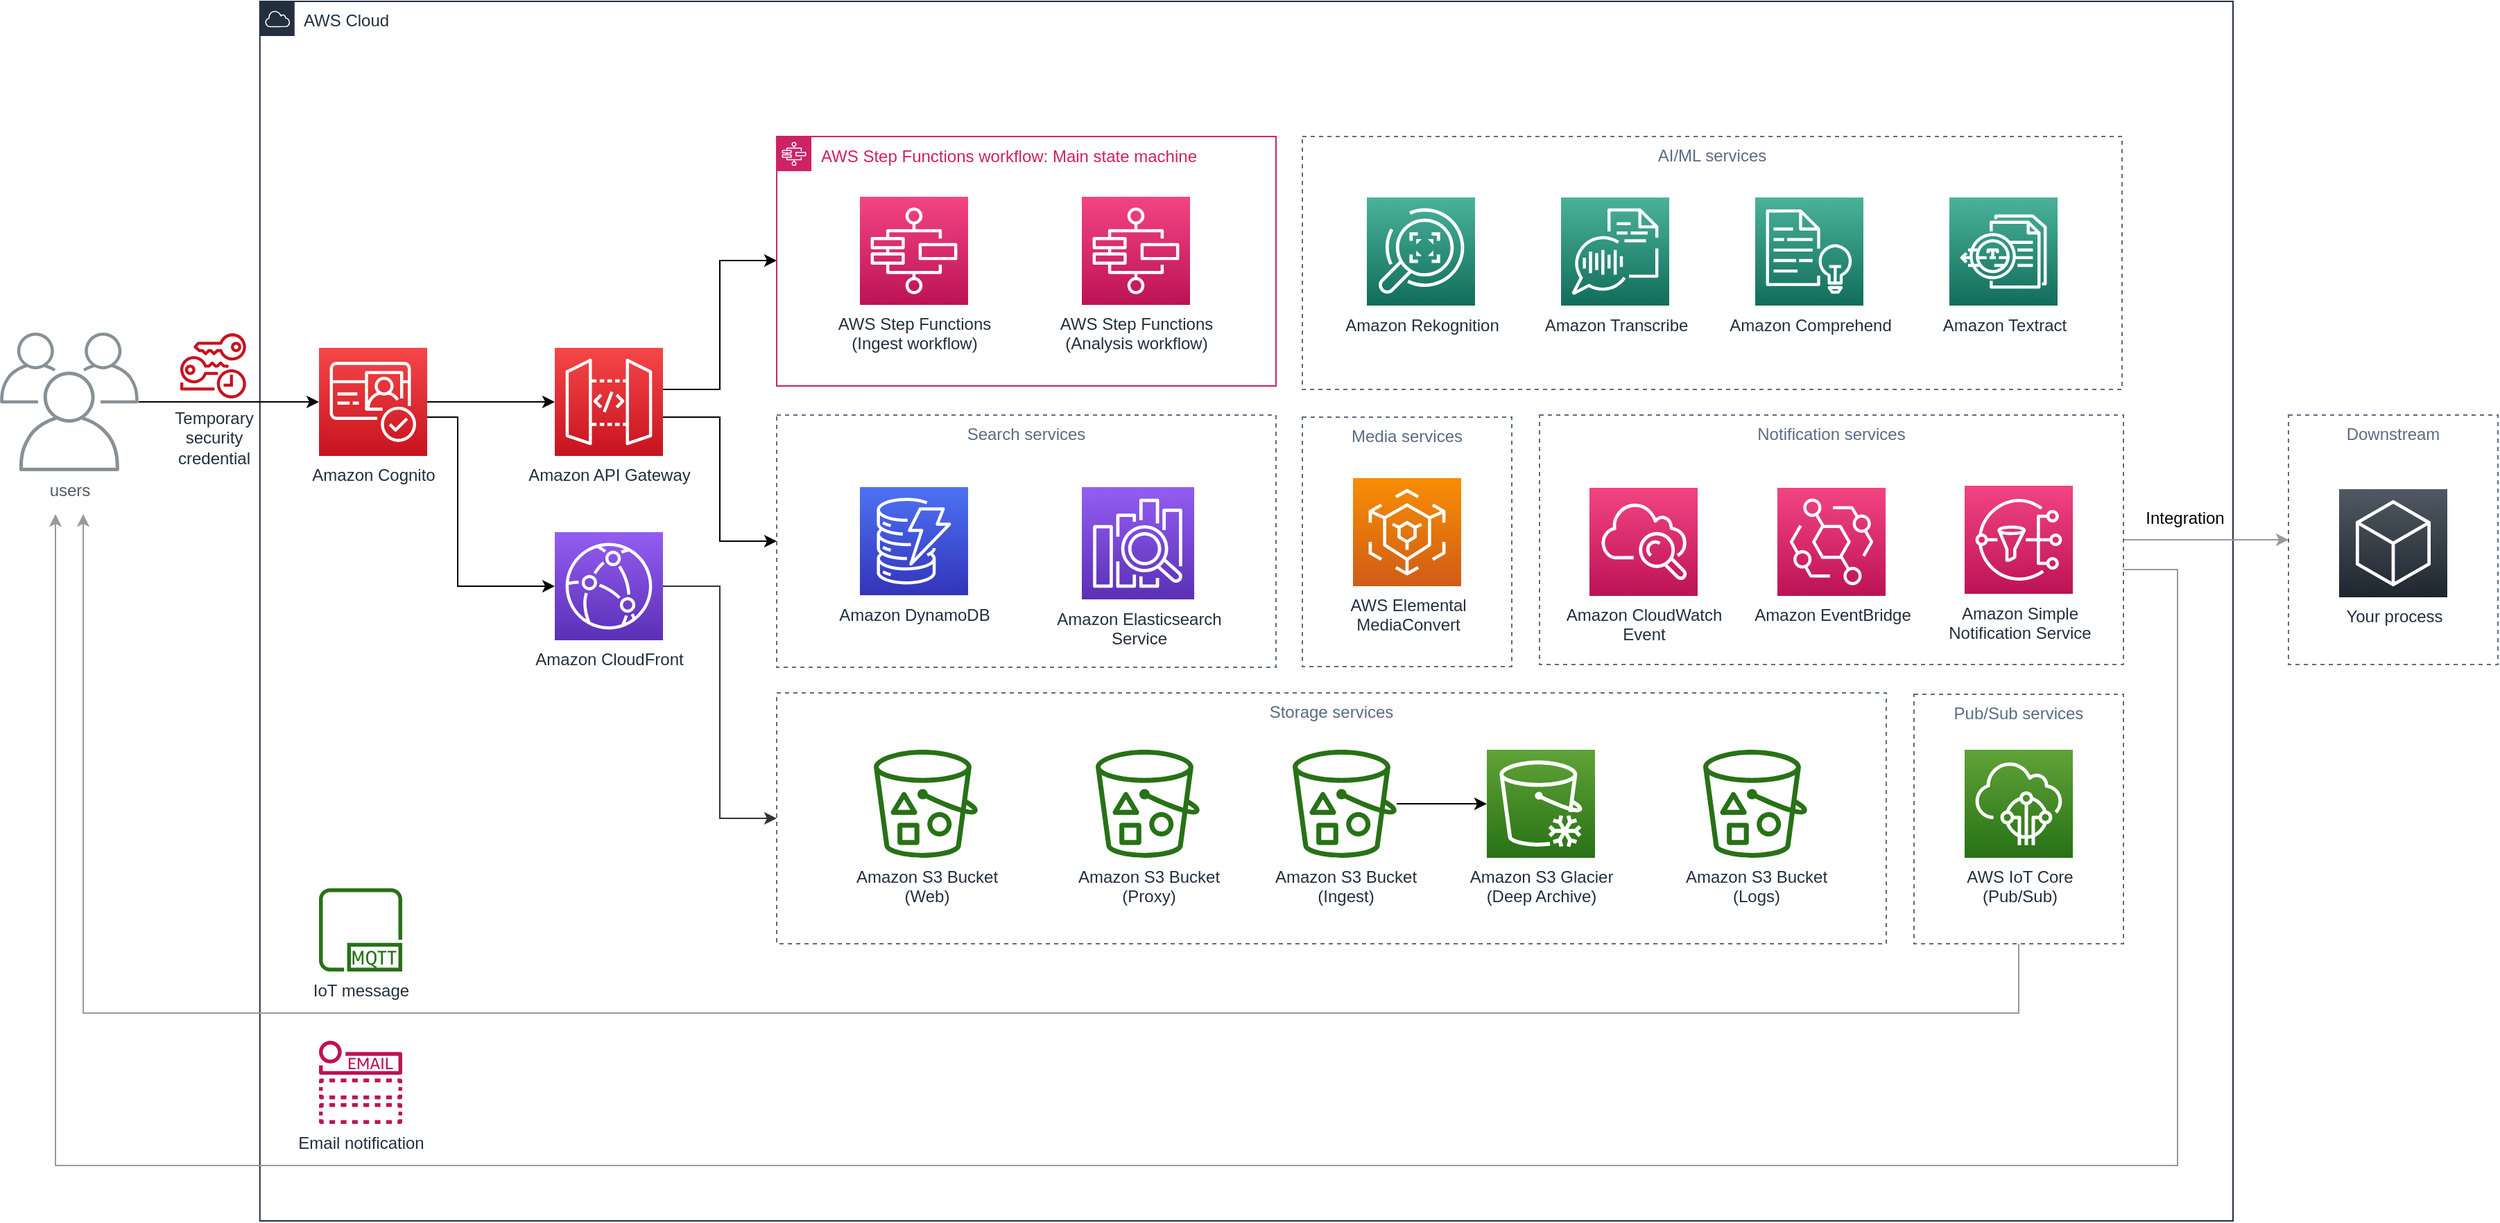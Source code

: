 <mxfile version="12.4.8" type="device"><diagram id="veZktnOtBu2wqBwS9XZL" name="overall"><mxGraphModel dx="2587" dy="2003" grid="1" gridSize="10" guides="1" tooltips="1" connect="1" arrows="1" fold="1" page="1" pageScale="1" pageWidth="850" pageHeight="1100" math="0" shadow="0"><root><mxCell id="0"/><mxCell id="1" parent="0"/><mxCell id="vOH0JEeucdyaBJCtwcMW-63" value="AWS Cloud" style="points=[[0,0],[0.25,0],[0.5,0],[0.75,0],[1,0],[1,0.25],[1,0.5],[1,0.75],[1,1],[0.75,1],[0.5,1],[0.25,1],[0,1],[0,0.75],[0,0.5],[0,0.25]];outlineConnect=0;gradientColor=none;html=1;whiteSpace=wrap;fontSize=12;fontStyle=0;shape=mxgraph.aws4.group;grIcon=mxgraph.aws4.group_aws_cloud;strokeColor=#232F3E;fillColor=none;verticalAlign=top;align=left;spacingLeft=30;fontColor=#232F3E;dashed=0;" vertex="1" parent="1"><mxGeometry x="97.38" y="-50" width="1422.62" height="880" as="geometry"/></mxCell><mxCell id="vOH0JEeucdyaBJCtwcMW-31" value="Storage services" style="fillColor=none;strokeColor=#5A6C86;dashed=1;verticalAlign=top;fontStyle=0;fontColor=#5A6C86;" vertex="1" parent="1"><mxGeometry x="470" y="449" width="800" height="181" as="geometry"/></mxCell><mxCell id="vOH0JEeucdyaBJCtwcMW-40" style="edgeStyle=orthogonalEdgeStyle;rounded=0;orthogonalLoop=1;jettySize=auto;html=1;" edge="1" parent="1" source="vOH0JEeucdyaBJCtwcMW-2" target="vOH0JEeucdyaBJCtwcMW-3"><mxGeometry relative="1" as="geometry"/></mxCell><mxCell id="vOH0JEeucdyaBJCtwcMW-41" style="edgeStyle=orthogonalEdgeStyle;rounded=0;orthogonalLoop=1;jettySize=auto;html=1;" edge="1" parent="1" source="vOH0JEeucdyaBJCtwcMW-2" target="vOH0JEeucdyaBJCtwcMW-30"><mxGeometry relative="1" as="geometry"><Array as="points"><mxPoint x="240" y="250"/><mxPoint x="240" y="372"/></Array></mxGeometry></mxCell><mxCell id="vOH0JEeucdyaBJCtwcMW-2" value="Amazon Cognito" style="outlineConnect=0;fontColor=#232F3E;gradientColor=#F54749;gradientDirection=north;fillColor=#C7131F;strokeColor=#ffffff;dashed=0;verticalLabelPosition=bottom;verticalAlign=top;align=center;html=1;fontSize=12;fontStyle=0;aspect=fixed;shape=mxgraph.aws4.resourceIcon;resIcon=mxgraph.aws4.cognito;" vertex="1" parent="1"><mxGeometry x="140" y="200" width="78" height="78" as="geometry"/></mxCell><mxCell id="vOH0JEeucdyaBJCtwcMW-42" style="edgeStyle=orthogonalEdgeStyle;rounded=0;orthogonalLoop=1;jettySize=auto;html=1;" edge="1" parent="1" source="vOH0JEeucdyaBJCtwcMW-3" target="vOH0JEeucdyaBJCtwcMW-5"><mxGeometry relative="1" as="geometry"><Array as="points"><mxPoint x="429" y="230"/><mxPoint x="429" y="137"/></Array></mxGeometry></mxCell><mxCell id="vOH0JEeucdyaBJCtwcMW-43" style="edgeStyle=orthogonalEdgeStyle;rounded=0;orthogonalLoop=1;jettySize=auto;html=1;entryX=0;entryY=0.5;entryDx=0;entryDy=0;" edge="1" parent="1" source="vOH0JEeucdyaBJCtwcMW-3" target="vOH0JEeucdyaBJCtwcMW-10"><mxGeometry relative="1" as="geometry"><Array as="points"><mxPoint x="429" y="250"/><mxPoint x="429" y="340"/></Array></mxGeometry></mxCell><mxCell id="vOH0JEeucdyaBJCtwcMW-3" value="Amazon API Gateway" style="outlineConnect=0;fontColor=#232F3E;gradientColor=#F54749;gradientDirection=north;fillColor=#C7131F;strokeColor=#ffffff;dashed=0;verticalLabelPosition=bottom;verticalAlign=top;align=center;html=1;fontSize=12;fontStyle=0;aspect=fixed;shape=mxgraph.aws4.resourceIcon;resIcon=mxgraph.aws4.api_gateway;" vertex="1" parent="1"><mxGeometry x="310" y="200" width="78" height="78" as="geometry"/></mxCell><mxCell id="vOH0JEeucdyaBJCtwcMW-39" style="edgeStyle=orthogonalEdgeStyle;rounded=0;orthogonalLoop=1;jettySize=auto;html=1;" edge="1" parent="1" source="vOH0JEeucdyaBJCtwcMW-9" target="vOH0JEeucdyaBJCtwcMW-2"><mxGeometry relative="1" as="geometry"/></mxCell><mxCell id="vOH0JEeucdyaBJCtwcMW-9" value="users" style="outlineConnect=0;gradientColor=none;fontColor=#545B64;strokeColor=none;fillColor=#879196;dashed=0;verticalLabelPosition=bottom;verticalAlign=top;align=center;html=1;fontSize=12;fontStyle=0;aspect=fixed;shape=mxgraph.aws4.illustration_users;pointerEvents=1" vertex="1" parent="1"><mxGeometry x="-90" y="189" width="100" height="100" as="geometry"/></mxCell><mxCell id="vOH0JEeucdyaBJCtwcMW-61" style="edgeStyle=orthogonalEdgeStyle;rounded=0;orthogonalLoop=1;jettySize=auto;html=1;entryX=0;entryY=0.5;entryDx=0;entryDy=0;strokeColor=#333333;" edge="1" parent="1" source="vOH0JEeucdyaBJCtwcMW-30" target="vOH0JEeucdyaBJCtwcMW-31"><mxGeometry relative="1" as="geometry"/></mxCell><mxCell id="vOH0JEeucdyaBJCtwcMW-30" value="Amazon CloudFront" style="outlineConnect=0;fontColor=#232F3E;gradientColor=#945DF2;gradientDirection=north;fillColor=#5A30B5;strokeColor=#ffffff;dashed=0;verticalLabelPosition=bottom;verticalAlign=top;align=center;html=1;fontSize=12;fontStyle=0;aspect=fixed;shape=mxgraph.aws4.resourceIcon;resIcon=mxgraph.aws4.cloudfront;" vertex="1" parent="1"><mxGeometry x="310" y="333" width="78" height="78" as="geometry"/></mxCell><mxCell id="vOH0JEeucdyaBJCtwcMW-36" value="" style="group" vertex="1" connectable="0" parent="1"><mxGeometry x="470" y="47.5" width="360" height="180" as="geometry"/></mxCell><mxCell id="vOH0JEeucdyaBJCtwcMW-4" value="AWS Step Functions&lt;br&gt;(Ingest workflow)" style="outlineConnect=0;fontColor=#232F3E;gradientColor=#F34482;gradientDirection=north;fillColor=#BC1356;strokeColor=#ffffff;dashed=0;verticalLabelPosition=bottom;verticalAlign=top;align=center;html=1;fontSize=12;fontStyle=0;aspect=fixed;shape=mxgraph.aws4.resourceIcon;resIcon=mxgraph.aws4.step_functions;" vertex="1" parent="vOH0JEeucdyaBJCtwcMW-36"><mxGeometry x="60" y="43.5" width="78" height="78" as="geometry"/></mxCell><mxCell id="vOH0JEeucdyaBJCtwcMW-5" value="AWS Step Functions workflow: Main state machine" style="points=[[0,0],[0.25,0],[0.5,0],[0.75,0],[1,0],[1,0.25],[1,0.5],[1,0.75],[1,1],[0.75,1],[0.5,1],[0.25,1],[0,1],[0,0.75],[0,0.5],[0,0.25]];outlineConnect=0;gradientColor=none;html=1;whiteSpace=wrap;fontSize=12;fontStyle=0;shape=mxgraph.aws4.group;grIcon=mxgraph.aws4.group_aws_step_functions_workflow;strokeColor=#CD2264;fillColor=none;verticalAlign=top;align=left;spacingLeft=30;fontColor=#CD2264;dashed=0;" vertex="1" parent="vOH0JEeucdyaBJCtwcMW-36"><mxGeometry width="360" height="180" as="geometry"/></mxCell><mxCell id="vOH0JEeucdyaBJCtwcMW-6" value="AWS Step Functions&lt;br&gt;(Analysis workflow)" style="outlineConnect=0;fontColor=#232F3E;gradientColor=#F34482;gradientDirection=north;fillColor=#BC1356;strokeColor=#ffffff;dashed=0;verticalLabelPosition=bottom;verticalAlign=top;align=center;html=1;fontSize=12;fontStyle=0;aspect=fixed;shape=mxgraph.aws4.resourceIcon;resIcon=mxgraph.aws4.step_functions;" vertex="1" parent="vOH0JEeucdyaBJCtwcMW-36"><mxGeometry x="220" y="43.5" width="78" height="78" as="geometry"/></mxCell><mxCell id="vOH0JEeucdyaBJCtwcMW-37" value="" style="group" vertex="1" connectable="0" parent="1"><mxGeometry x="470" y="248.5" width="360" height="182" as="geometry"/></mxCell><mxCell id="vOH0JEeucdyaBJCtwcMW-10" value="Search services" style="fillColor=none;strokeColor=#5A6C86;dashed=1;verticalAlign=top;fontStyle=0;fontColor=#5A6C86;" vertex="1" parent="vOH0JEeucdyaBJCtwcMW-37"><mxGeometry width="360" height="182" as="geometry"/></mxCell><mxCell id="vOH0JEeucdyaBJCtwcMW-7" value="Amazon DynamoDB" style="outlineConnect=0;fontColor=#232F3E;gradientColor=#4D72F3;gradientDirection=north;fillColor=#3334B9;strokeColor=#ffffff;dashed=0;verticalLabelPosition=bottom;verticalAlign=top;align=center;html=1;fontSize=12;fontStyle=0;aspect=fixed;shape=mxgraph.aws4.resourceIcon;resIcon=mxgraph.aws4.dynamodb;" vertex="1" parent="vOH0JEeucdyaBJCtwcMW-37"><mxGeometry x="60" y="52" width="78" height="78" as="geometry"/></mxCell><mxCell id="vOH0JEeucdyaBJCtwcMW-8" value="Amazon Elasticsearch&lt;br&gt;Service" style="outlineConnect=0;fontColor=#232F3E;gradientColor=#945DF2;gradientDirection=north;fillColor=#5A30B5;strokeColor=#ffffff;dashed=0;verticalLabelPosition=bottom;verticalAlign=top;align=center;html=1;fontSize=12;fontStyle=0;aspect=fixed;shape=mxgraph.aws4.resourceIcon;resIcon=mxgraph.aws4.elasticsearch_service;" vertex="1" parent="vOH0JEeucdyaBJCtwcMW-37"><mxGeometry x="220" y="52" width="81" height="81" as="geometry"/></mxCell><mxCell id="vOH0JEeucdyaBJCtwcMW-38" value="Temporary&lt;br&gt;security&lt;br&gt;credential" style="outlineConnect=0;fontColor=#232F3E;gradientColor=none;fillColor=#C7131F;strokeColor=none;dashed=0;verticalLabelPosition=bottom;verticalAlign=top;align=center;html=1;fontSize=12;fontStyle=0;aspect=fixed;pointerEvents=1;shape=mxgraph.aws4.temporary_security_credential;" vertex="1" parent="1"><mxGeometry x="40" y="189" width="47.38" height="48" as="geometry"/></mxCell><mxCell id="vOH0JEeucdyaBJCtwcMW-17" value="Amazon S3 Glacier&lt;br&gt;(Deep Archive)" style="outlineConnect=0;fontColor=#232F3E;gradientColor=#60A337;gradientDirection=north;fillColor=#277116;strokeColor=#ffffff;dashed=0;verticalLabelPosition=bottom;verticalAlign=top;align=center;html=1;fontSize=12;fontStyle=0;aspect=fixed;shape=mxgraph.aws4.resourceIcon;resIcon=mxgraph.aws4.glacier;" vertex="1" parent="1"><mxGeometry x="982" y="490" width="78" height="78" as="geometry"/></mxCell><mxCell id="vOH0JEeucdyaBJCtwcMW-29" style="edgeStyle=orthogonalEdgeStyle;rounded=0;orthogonalLoop=1;jettySize=auto;html=1;" edge="1" parent="1" source="vOH0JEeucdyaBJCtwcMW-25" target="vOH0JEeucdyaBJCtwcMW-17"><mxGeometry relative="1" as="geometry"/></mxCell><mxCell id="vOH0JEeucdyaBJCtwcMW-25" value="Amazon S3 Bucket&lt;br&gt;(Ingest)" style="outlineConnect=0;fontColor=#232F3E;gradientColor=none;fillColor=#277116;strokeColor=none;dashed=0;verticalLabelPosition=bottom;verticalAlign=top;align=center;html=1;fontSize=12;fontStyle=0;aspect=fixed;pointerEvents=1;shape=mxgraph.aws4.bucket_with_objects;" vertex="1" parent="1"><mxGeometry x="842" y="490" width="75" height="78" as="geometry"/></mxCell><mxCell id="vOH0JEeucdyaBJCtwcMW-26" value="Amazon S3 Bucket&lt;br&gt;(Proxy)" style="outlineConnect=0;fontColor=#232F3E;gradientColor=none;fillColor=#277116;strokeColor=none;dashed=0;verticalLabelPosition=bottom;verticalAlign=top;align=center;html=1;fontSize=12;fontStyle=0;aspect=fixed;pointerEvents=1;shape=mxgraph.aws4.bucket_with_objects;" vertex="1" parent="1"><mxGeometry x="700" y="490" width="75" height="78" as="geometry"/></mxCell><mxCell id="vOH0JEeucdyaBJCtwcMW-27" value="Amazon S3 Bucket&lt;br&gt;(Web)" style="outlineConnect=0;fontColor=#232F3E;gradientColor=none;fillColor=#277116;strokeColor=none;dashed=0;verticalLabelPosition=bottom;verticalAlign=top;align=center;html=1;fontSize=12;fontStyle=0;aspect=fixed;pointerEvents=1;shape=mxgraph.aws4.bucket_with_objects;" vertex="1" parent="1"><mxGeometry x="540" y="490" width="75" height="78" as="geometry"/></mxCell><mxCell id="vOH0JEeucdyaBJCtwcMW-28" value="Amazon S3 Bucket&lt;br&gt;(Logs)" style="outlineConnect=0;fontColor=#232F3E;gradientColor=none;fillColor=#277116;strokeColor=none;dashed=0;verticalLabelPosition=bottom;verticalAlign=top;align=center;html=1;fontSize=12;fontStyle=0;aspect=fixed;pointerEvents=1;shape=mxgraph.aws4.bucket_with_objects;" vertex="1" parent="1"><mxGeometry x="1138" y="490" width="75" height="78" as="geometry"/></mxCell><mxCell id="vOH0JEeucdyaBJCtwcMW-11" value="AI/ML services" style="fillColor=none;strokeColor=#5A6C86;dashed=1;verticalAlign=top;fontStyle=0;fontColor=#5A6C86;" vertex="1" parent="1"><mxGeometry x="849" y="47.5" width="591" height="182.5" as="geometry"/></mxCell><mxCell id="vOH0JEeucdyaBJCtwcMW-12" value="Amazon Rekognition" style="outlineConnect=0;fontColor=#232F3E;gradientColor=#4AB29A;gradientDirection=north;fillColor=#116D5B;strokeColor=#ffffff;dashed=0;verticalLabelPosition=bottom;verticalAlign=top;align=center;html=1;fontSize=12;fontStyle=0;aspect=fixed;shape=mxgraph.aws4.resourceIcon;resIcon=mxgraph.aws4.rekognition;" vertex="1" parent="1"><mxGeometry x="895.5" y="91.5" width="78" height="78" as="geometry"/></mxCell><mxCell id="vOH0JEeucdyaBJCtwcMW-13" value="Amazon Transcribe" style="outlineConnect=0;fontColor=#232F3E;gradientColor=#4AB29A;gradientDirection=north;fillColor=#116D5B;strokeColor=#ffffff;dashed=0;verticalLabelPosition=bottom;verticalAlign=top;align=center;html=1;fontSize=12;fontStyle=0;aspect=fixed;shape=mxgraph.aws4.resourceIcon;resIcon=mxgraph.aws4.transcribe;" vertex="1" parent="1"><mxGeometry x="1035.5" y="91.5" width="78" height="78" as="geometry"/></mxCell><mxCell id="vOH0JEeucdyaBJCtwcMW-14" value="Amazon Comprehend" style="outlineConnect=0;fontColor=#232F3E;gradientColor=#4AB29A;gradientDirection=north;fillColor=#116D5B;strokeColor=#ffffff;dashed=0;verticalLabelPosition=bottom;verticalAlign=top;align=center;html=1;fontSize=12;fontStyle=0;aspect=fixed;shape=mxgraph.aws4.resourceIcon;resIcon=mxgraph.aws4.comprehend;" vertex="1" parent="1"><mxGeometry x="1175.5" y="91.5" width="78" height="78" as="geometry"/></mxCell><mxCell id="vOH0JEeucdyaBJCtwcMW-15" value="Amazon Textract" style="outlineConnect=0;fontColor=#232F3E;gradientColor=#4AB29A;gradientDirection=north;fillColor=#116D5B;strokeColor=#ffffff;dashed=0;verticalLabelPosition=bottom;verticalAlign=top;align=center;html=1;fontSize=12;fontStyle=0;aspect=fixed;shape=mxgraph.aws4.resourceIcon;resIcon=mxgraph.aws4.textract;" vertex="1" parent="1"><mxGeometry x="1315.5" y="91.5" width="78" height="78" as="geometry"/></mxCell><mxCell id="vOH0JEeucdyaBJCtwcMW-50" value="" style="group" vertex="1" connectable="0" parent="1"><mxGeometry x="849" y="250" width="151" height="180" as="geometry"/></mxCell><mxCell id="vOH0JEeucdyaBJCtwcMW-34" value="Media services" style="fillColor=none;strokeColor=#5A6C86;dashed=1;verticalAlign=top;fontStyle=0;fontColor=#5A6C86;" vertex="1" parent="vOH0JEeucdyaBJCtwcMW-50"><mxGeometry width="151" height="180" as="geometry"/></mxCell><mxCell id="vOH0JEeucdyaBJCtwcMW-16" value="AWS Elemental&lt;br&gt;MediaConvert" style="outlineConnect=0;fontColor=#232F3E;gradientColor=#F78E04;gradientDirection=north;fillColor=#D05C17;strokeColor=#ffffff;dashed=0;verticalLabelPosition=bottom;verticalAlign=top;align=center;html=1;fontSize=12;fontStyle=0;aspect=fixed;shape=mxgraph.aws4.resourceIcon;resIcon=mxgraph.aws4.elemental_mediaconvert;" vertex="1" parent="vOH0JEeucdyaBJCtwcMW-50"><mxGeometry x="36.5" y="44" width="78" height="78" as="geometry"/></mxCell><mxCell id="vOH0JEeucdyaBJCtwcMW-55" style="edgeStyle=orthogonalEdgeStyle;rounded=0;orthogonalLoop=1;jettySize=auto;html=1;strokeColor=#999999;" edge="1" parent="1" source="vOH0JEeucdyaBJCtwcMW-51"><mxGeometry relative="1" as="geometry"><mxPoint x="-30" y="320" as="targetPoint"/><Array as="points"><mxPoint x="1366" y="680"/><mxPoint x="-30" y="680"/></Array></mxGeometry></mxCell><mxCell id="vOH0JEeucdyaBJCtwcMW-51" value="Pub/Sub services" style="fillColor=none;strokeColor=#5A6C86;dashed=1;verticalAlign=top;fontStyle=0;fontColor=#5A6C86;" vertex="1" parent="1"><mxGeometry x="1290" y="450" width="151" height="180" as="geometry"/></mxCell><mxCell id="vOH0JEeucdyaBJCtwcMW-52" value="AWS IoT Core&lt;br&gt;(Pub/Sub)" style="outlineConnect=0;fontColor=#232F3E;gradientColor=#60A337;gradientDirection=north;fillColor=#277116;strokeColor=#ffffff;dashed=0;verticalLabelPosition=bottom;verticalAlign=top;align=center;html=1;fontSize=12;fontStyle=0;aspect=fixed;shape=mxgraph.aws4.resourceIcon;resIcon=mxgraph.aws4.iot_core;" vertex="1" parent="1"><mxGeometry x="1326.5" y="490" width="78" height="78" as="geometry"/></mxCell><mxCell id="vOH0JEeucdyaBJCtwcMW-56" style="edgeStyle=orthogonalEdgeStyle;rounded=0;orthogonalLoop=1;jettySize=auto;html=1;strokeColor=#999999;" edge="1" parent="1" source="vOH0JEeucdyaBJCtwcMW-45"><mxGeometry relative="1" as="geometry"><mxPoint x="-50" y="320" as="targetPoint"/><Array as="points"><mxPoint x="1480" y="360"/><mxPoint x="1480" y="790"/><mxPoint x="-50" y="790"/></Array></mxGeometry></mxCell><mxCell id="vOH0JEeucdyaBJCtwcMW-69" style="edgeStyle=orthogonalEdgeStyle;rounded=0;orthogonalLoop=1;jettySize=auto;html=1;exitX=1;exitY=0.5;exitDx=0;exitDy=0;entryX=0;entryY=0.5;entryDx=0;entryDy=0;strokeColor=#999999;" edge="1" parent="1" source="vOH0JEeucdyaBJCtwcMW-45" target="vOH0JEeucdyaBJCtwcMW-66"><mxGeometry relative="1" as="geometry"/></mxCell><mxCell id="vOH0JEeucdyaBJCtwcMW-45" value="Notification services" style="fillColor=none;strokeColor=#5A6C86;dashed=1;verticalAlign=top;fontStyle=0;fontColor=#5A6C86;" vertex="1" parent="1"><mxGeometry x="1020" y="248.5" width="421" height="180" as="geometry"/></mxCell><mxCell id="vOH0JEeucdyaBJCtwcMW-46" value="Amazon CloudWatch&lt;br&gt;Event" style="outlineConnect=0;fontColor=#232F3E;gradientColor=#F34482;gradientDirection=north;fillColor=#BC1356;strokeColor=#ffffff;dashed=0;verticalLabelPosition=bottom;verticalAlign=top;align=center;html=1;fontSize=12;fontStyle=0;aspect=fixed;shape=mxgraph.aws4.resourceIcon;resIcon=mxgraph.aws4.cloudwatch;" vertex="1" parent="1"><mxGeometry x="1056" y="301" width="78" height="78" as="geometry"/></mxCell><mxCell id="vOH0JEeucdyaBJCtwcMW-47" value="Amazon Simple&lt;br&gt;Notification Service" style="outlineConnect=0;fontColor=#232F3E;gradientColor=#F34482;gradientDirection=north;fillColor=#BC1356;strokeColor=#ffffff;dashed=0;verticalLabelPosition=bottom;verticalAlign=top;align=center;html=1;fontSize=12;fontStyle=0;aspect=fixed;shape=mxgraph.aws4.resourceIcon;resIcon=mxgraph.aws4.sns;" vertex="1" parent="1"><mxGeometry x="1326.5" y="299.5" width="78" height="78" as="geometry"/></mxCell><mxCell id="vOH0JEeucdyaBJCtwcMW-48" value="Amazon EventBridge" style="outlineConnect=0;fontColor=#232F3E;gradientColor=#F34482;gradientDirection=north;fillColor=#BC1356;strokeColor=#ffffff;dashed=0;verticalLabelPosition=bottom;verticalAlign=top;align=center;html=1;fontSize=12;fontStyle=0;aspect=fixed;shape=mxgraph.aws4.resourceIcon;resIcon=mxgraph.aws4.eventbridge;" vertex="1" parent="1"><mxGeometry x="1191.5" y="301" width="78" height="78" as="geometry"/></mxCell><mxCell id="vOH0JEeucdyaBJCtwcMW-57" value="IoT message" style="outlineConnect=0;fontColor=#232F3E;gradientColor=none;fillColor=#277116;strokeColor=none;dashed=0;verticalLabelPosition=bottom;verticalAlign=top;align=center;html=1;fontSize=12;fontStyle=0;aspect=fixed;pointerEvents=1;shape=mxgraph.aws4.mqtt_protocol;" vertex="1" parent="1"><mxGeometry x="140" y="590" width="60" height="60" as="geometry"/></mxCell><mxCell id="vOH0JEeucdyaBJCtwcMW-58" value="Email notification" style="outlineConnect=0;fontColor=#232F3E;gradientColor=none;fillColor=#BC1356;strokeColor=none;dashed=0;verticalLabelPosition=bottom;verticalAlign=top;align=center;html=1;fontSize=12;fontStyle=0;aspect=fixed;pointerEvents=1;shape=mxgraph.aws4.email_notification;" vertex="1" parent="1"><mxGeometry x="140" y="700" width="60" height="60" as="geometry"/></mxCell><mxCell id="vOH0JEeucdyaBJCtwcMW-68" value="" style="group" vertex="1" connectable="0" parent="1"><mxGeometry x="1560" y="248.5" width="151" height="180" as="geometry"/></mxCell><mxCell id="vOH0JEeucdyaBJCtwcMW-64" value="Your process" style="gradientDirection=north;outlineConnect=0;fontColor=#232F3E;gradientColor=#505863;fillColor=#1E262E;strokeColor=#ffffff;dashed=0;verticalLabelPosition=bottom;verticalAlign=top;align=center;html=1;fontSize=12;fontStyle=0;aspect=fixed;shape=mxgraph.aws4.resourceIcon;resIcon=mxgraph.aws4.general;" vertex="1" parent="vOH0JEeucdyaBJCtwcMW-68"><mxGeometry x="36.5" y="53.5" width="78" height="78" as="geometry"/></mxCell><mxCell id="vOH0JEeucdyaBJCtwcMW-66" value="Downstream" style="fillColor=none;strokeColor=#5A6C86;dashed=1;verticalAlign=top;fontStyle=0;fontColor=#5A6C86;" vertex="1" parent="vOH0JEeucdyaBJCtwcMW-68"><mxGeometry width="151" height="180" as="geometry"/></mxCell><mxCell id="vOH0JEeucdyaBJCtwcMW-70" value="Integration" style="text;html=1;align=center;verticalAlign=middle;resizable=0;points=[];autosize=1;" vertex="1" parent="1"><mxGeometry x="1450" y="313" width="70" height="20" as="geometry"/></mxCell></root></mxGraphModel></diagram></mxfile>